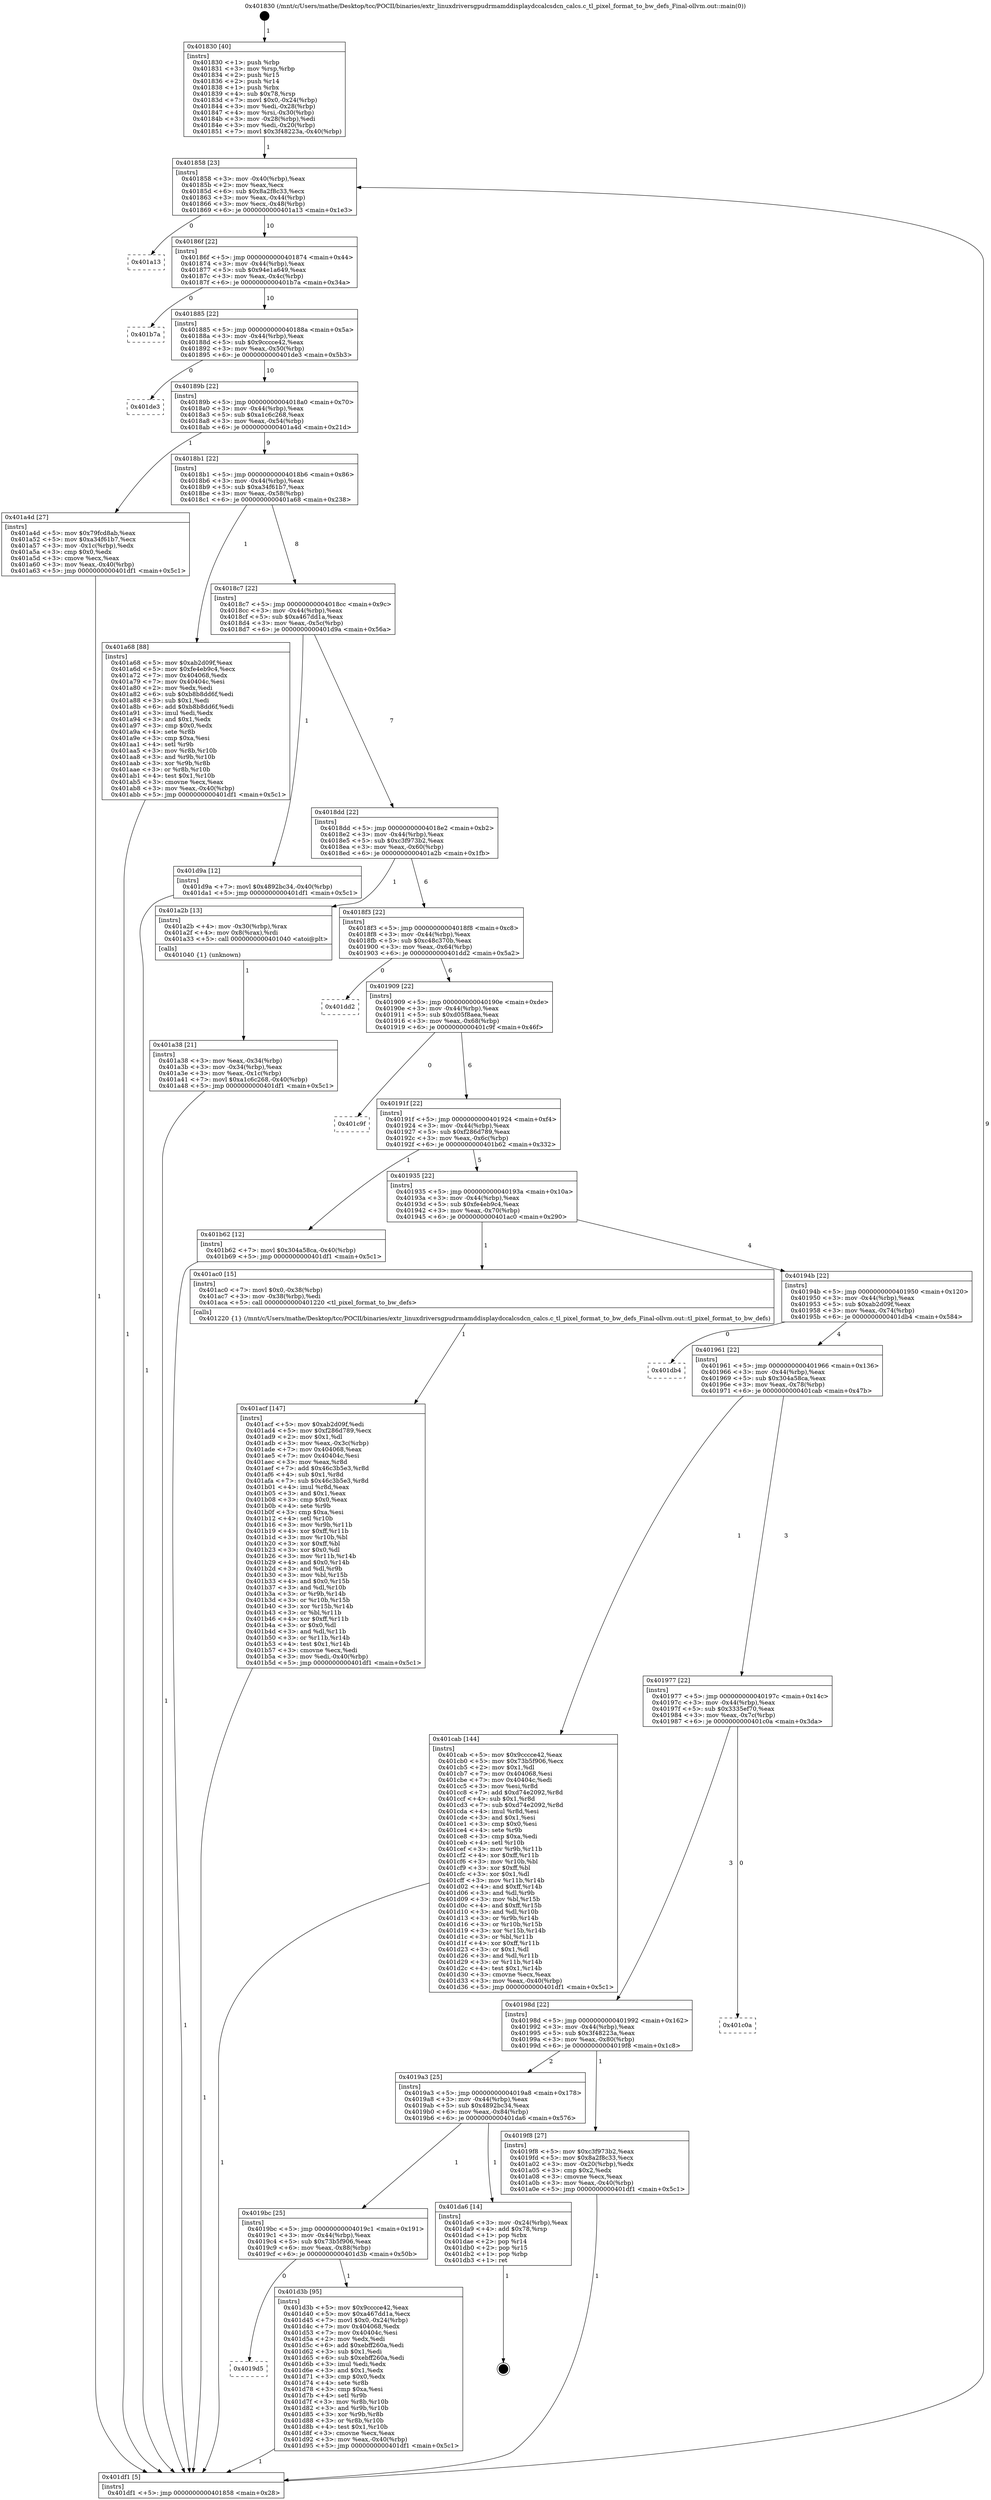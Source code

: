 digraph "0x401830" {
  label = "0x401830 (/mnt/c/Users/mathe/Desktop/tcc/POCII/binaries/extr_linuxdriversgpudrmamddisplaydccalcsdcn_calcs.c_tl_pixel_format_to_bw_defs_Final-ollvm.out::main(0))"
  labelloc = "t"
  node[shape=record]

  Entry [label="",width=0.3,height=0.3,shape=circle,fillcolor=black,style=filled]
  "0x401858" [label="{
     0x401858 [23]\l
     | [instrs]\l
     &nbsp;&nbsp;0x401858 \<+3\>: mov -0x40(%rbp),%eax\l
     &nbsp;&nbsp;0x40185b \<+2\>: mov %eax,%ecx\l
     &nbsp;&nbsp;0x40185d \<+6\>: sub $0x8a2f8c33,%ecx\l
     &nbsp;&nbsp;0x401863 \<+3\>: mov %eax,-0x44(%rbp)\l
     &nbsp;&nbsp;0x401866 \<+3\>: mov %ecx,-0x48(%rbp)\l
     &nbsp;&nbsp;0x401869 \<+6\>: je 0000000000401a13 \<main+0x1e3\>\l
  }"]
  "0x401a13" [label="{
     0x401a13\l
  }", style=dashed]
  "0x40186f" [label="{
     0x40186f [22]\l
     | [instrs]\l
     &nbsp;&nbsp;0x40186f \<+5\>: jmp 0000000000401874 \<main+0x44\>\l
     &nbsp;&nbsp;0x401874 \<+3\>: mov -0x44(%rbp),%eax\l
     &nbsp;&nbsp;0x401877 \<+5\>: sub $0x94e1a649,%eax\l
     &nbsp;&nbsp;0x40187c \<+3\>: mov %eax,-0x4c(%rbp)\l
     &nbsp;&nbsp;0x40187f \<+6\>: je 0000000000401b7a \<main+0x34a\>\l
  }"]
  Exit [label="",width=0.3,height=0.3,shape=circle,fillcolor=black,style=filled,peripheries=2]
  "0x401b7a" [label="{
     0x401b7a\l
  }", style=dashed]
  "0x401885" [label="{
     0x401885 [22]\l
     | [instrs]\l
     &nbsp;&nbsp;0x401885 \<+5\>: jmp 000000000040188a \<main+0x5a\>\l
     &nbsp;&nbsp;0x40188a \<+3\>: mov -0x44(%rbp),%eax\l
     &nbsp;&nbsp;0x40188d \<+5\>: sub $0x9cccce42,%eax\l
     &nbsp;&nbsp;0x401892 \<+3\>: mov %eax,-0x50(%rbp)\l
     &nbsp;&nbsp;0x401895 \<+6\>: je 0000000000401de3 \<main+0x5b3\>\l
  }"]
  "0x4019d5" [label="{
     0x4019d5\l
  }", style=dashed]
  "0x401de3" [label="{
     0x401de3\l
  }", style=dashed]
  "0x40189b" [label="{
     0x40189b [22]\l
     | [instrs]\l
     &nbsp;&nbsp;0x40189b \<+5\>: jmp 00000000004018a0 \<main+0x70\>\l
     &nbsp;&nbsp;0x4018a0 \<+3\>: mov -0x44(%rbp),%eax\l
     &nbsp;&nbsp;0x4018a3 \<+5\>: sub $0xa1c6c268,%eax\l
     &nbsp;&nbsp;0x4018a8 \<+3\>: mov %eax,-0x54(%rbp)\l
     &nbsp;&nbsp;0x4018ab \<+6\>: je 0000000000401a4d \<main+0x21d\>\l
  }"]
  "0x401d3b" [label="{
     0x401d3b [95]\l
     | [instrs]\l
     &nbsp;&nbsp;0x401d3b \<+5\>: mov $0x9cccce42,%eax\l
     &nbsp;&nbsp;0x401d40 \<+5\>: mov $0xa467dd1a,%ecx\l
     &nbsp;&nbsp;0x401d45 \<+7\>: movl $0x0,-0x24(%rbp)\l
     &nbsp;&nbsp;0x401d4c \<+7\>: mov 0x404068,%edx\l
     &nbsp;&nbsp;0x401d53 \<+7\>: mov 0x40404c,%esi\l
     &nbsp;&nbsp;0x401d5a \<+2\>: mov %edx,%edi\l
     &nbsp;&nbsp;0x401d5c \<+6\>: add $0xebff260a,%edi\l
     &nbsp;&nbsp;0x401d62 \<+3\>: sub $0x1,%edi\l
     &nbsp;&nbsp;0x401d65 \<+6\>: sub $0xebff260a,%edi\l
     &nbsp;&nbsp;0x401d6b \<+3\>: imul %edi,%edx\l
     &nbsp;&nbsp;0x401d6e \<+3\>: and $0x1,%edx\l
     &nbsp;&nbsp;0x401d71 \<+3\>: cmp $0x0,%edx\l
     &nbsp;&nbsp;0x401d74 \<+4\>: sete %r8b\l
     &nbsp;&nbsp;0x401d78 \<+3\>: cmp $0xa,%esi\l
     &nbsp;&nbsp;0x401d7b \<+4\>: setl %r9b\l
     &nbsp;&nbsp;0x401d7f \<+3\>: mov %r8b,%r10b\l
     &nbsp;&nbsp;0x401d82 \<+3\>: and %r9b,%r10b\l
     &nbsp;&nbsp;0x401d85 \<+3\>: xor %r9b,%r8b\l
     &nbsp;&nbsp;0x401d88 \<+3\>: or %r8b,%r10b\l
     &nbsp;&nbsp;0x401d8b \<+4\>: test $0x1,%r10b\l
     &nbsp;&nbsp;0x401d8f \<+3\>: cmovne %ecx,%eax\l
     &nbsp;&nbsp;0x401d92 \<+3\>: mov %eax,-0x40(%rbp)\l
     &nbsp;&nbsp;0x401d95 \<+5\>: jmp 0000000000401df1 \<main+0x5c1\>\l
  }"]
  "0x401a4d" [label="{
     0x401a4d [27]\l
     | [instrs]\l
     &nbsp;&nbsp;0x401a4d \<+5\>: mov $0x79fcd8ab,%eax\l
     &nbsp;&nbsp;0x401a52 \<+5\>: mov $0xa34f61b7,%ecx\l
     &nbsp;&nbsp;0x401a57 \<+3\>: mov -0x1c(%rbp),%edx\l
     &nbsp;&nbsp;0x401a5a \<+3\>: cmp $0x0,%edx\l
     &nbsp;&nbsp;0x401a5d \<+3\>: cmove %ecx,%eax\l
     &nbsp;&nbsp;0x401a60 \<+3\>: mov %eax,-0x40(%rbp)\l
     &nbsp;&nbsp;0x401a63 \<+5\>: jmp 0000000000401df1 \<main+0x5c1\>\l
  }"]
  "0x4018b1" [label="{
     0x4018b1 [22]\l
     | [instrs]\l
     &nbsp;&nbsp;0x4018b1 \<+5\>: jmp 00000000004018b6 \<main+0x86\>\l
     &nbsp;&nbsp;0x4018b6 \<+3\>: mov -0x44(%rbp),%eax\l
     &nbsp;&nbsp;0x4018b9 \<+5\>: sub $0xa34f61b7,%eax\l
     &nbsp;&nbsp;0x4018be \<+3\>: mov %eax,-0x58(%rbp)\l
     &nbsp;&nbsp;0x4018c1 \<+6\>: je 0000000000401a68 \<main+0x238\>\l
  }"]
  "0x4019bc" [label="{
     0x4019bc [25]\l
     | [instrs]\l
     &nbsp;&nbsp;0x4019bc \<+5\>: jmp 00000000004019c1 \<main+0x191\>\l
     &nbsp;&nbsp;0x4019c1 \<+3\>: mov -0x44(%rbp),%eax\l
     &nbsp;&nbsp;0x4019c4 \<+5\>: sub $0x73b5f906,%eax\l
     &nbsp;&nbsp;0x4019c9 \<+6\>: mov %eax,-0x88(%rbp)\l
     &nbsp;&nbsp;0x4019cf \<+6\>: je 0000000000401d3b \<main+0x50b\>\l
  }"]
  "0x401a68" [label="{
     0x401a68 [88]\l
     | [instrs]\l
     &nbsp;&nbsp;0x401a68 \<+5\>: mov $0xab2d09f,%eax\l
     &nbsp;&nbsp;0x401a6d \<+5\>: mov $0xfe4eb9c4,%ecx\l
     &nbsp;&nbsp;0x401a72 \<+7\>: mov 0x404068,%edx\l
     &nbsp;&nbsp;0x401a79 \<+7\>: mov 0x40404c,%esi\l
     &nbsp;&nbsp;0x401a80 \<+2\>: mov %edx,%edi\l
     &nbsp;&nbsp;0x401a82 \<+6\>: sub $0xb8b8dd6f,%edi\l
     &nbsp;&nbsp;0x401a88 \<+3\>: sub $0x1,%edi\l
     &nbsp;&nbsp;0x401a8b \<+6\>: add $0xb8b8dd6f,%edi\l
     &nbsp;&nbsp;0x401a91 \<+3\>: imul %edi,%edx\l
     &nbsp;&nbsp;0x401a94 \<+3\>: and $0x1,%edx\l
     &nbsp;&nbsp;0x401a97 \<+3\>: cmp $0x0,%edx\l
     &nbsp;&nbsp;0x401a9a \<+4\>: sete %r8b\l
     &nbsp;&nbsp;0x401a9e \<+3\>: cmp $0xa,%esi\l
     &nbsp;&nbsp;0x401aa1 \<+4\>: setl %r9b\l
     &nbsp;&nbsp;0x401aa5 \<+3\>: mov %r8b,%r10b\l
     &nbsp;&nbsp;0x401aa8 \<+3\>: and %r9b,%r10b\l
     &nbsp;&nbsp;0x401aab \<+3\>: xor %r9b,%r8b\l
     &nbsp;&nbsp;0x401aae \<+3\>: or %r8b,%r10b\l
     &nbsp;&nbsp;0x401ab1 \<+4\>: test $0x1,%r10b\l
     &nbsp;&nbsp;0x401ab5 \<+3\>: cmovne %ecx,%eax\l
     &nbsp;&nbsp;0x401ab8 \<+3\>: mov %eax,-0x40(%rbp)\l
     &nbsp;&nbsp;0x401abb \<+5\>: jmp 0000000000401df1 \<main+0x5c1\>\l
  }"]
  "0x4018c7" [label="{
     0x4018c7 [22]\l
     | [instrs]\l
     &nbsp;&nbsp;0x4018c7 \<+5\>: jmp 00000000004018cc \<main+0x9c\>\l
     &nbsp;&nbsp;0x4018cc \<+3\>: mov -0x44(%rbp),%eax\l
     &nbsp;&nbsp;0x4018cf \<+5\>: sub $0xa467dd1a,%eax\l
     &nbsp;&nbsp;0x4018d4 \<+3\>: mov %eax,-0x5c(%rbp)\l
     &nbsp;&nbsp;0x4018d7 \<+6\>: je 0000000000401d9a \<main+0x56a\>\l
  }"]
  "0x401da6" [label="{
     0x401da6 [14]\l
     | [instrs]\l
     &nbsp;&nbsp;0x401da6 \<+3\>: mov -0x24(%rbp),%eax\l
     &nbsp;&nbsp;0x401da9 \<+4\>: add $0x78,%rsp\l
     &nbsp;&nbsp;0x401dad \<+1\>: pop %rbx\l
     &nbsp;&nbsp;0x401dae \<+2\>: pop %r14\l
     &nbsp;&nbsp;0x401db0 \<+2\>: pop %r15\l
     &nbsp;&nbsp;0x401db2 \<+1\>: pop %rbp\l
     &nbsp;&nbsp;0x401db3 \<+1\>: ret\l
  }"]
  "0x401d9a" [label="{
     0x401d9a [12]\l
     | [instrs]\l
     &nbsp;&nbsp;0x401d9a \<+7\>: movl $0x4892bc34,-0x40(%rbp)\l
     &nbsp;&nbsp;0x401da1 \<+5\>: jmp 0000000000401df1 \<main+0x5c1\>\l
  }"]
  "0x4018dd" [label="{
     0x4018dd [22]\l
     | [instrs]\l
     &nbsp;&nbsp;0x4018dd \<+5\>: jmp 00000000004018e2 \<main+0xb2\>\l
     &nbsp;&nbsp;0x4018e2 \<+3\>: mov -0x44(%rbp),%eax\l
     &nbsp;&nbsp;0x4018e5 \<+5\>: sub $0xc3f973b2,%eax\l
     &nbsp;&nbsp;0x4018ea \<+3\>: mov %eax,-0x60(%rbp)\l
     &nbsp;&nbsp;0x4018ed \<+6\>: je 0000000000401a2b \<main+0x1fb\>\l
  }"]
  "0x401acf" [label="{
     0x401acf [147]\l
     | [instrs]\l
     &nbsp;&nbsp;0x401acf \<+5\>: mov $0xab2d09f,%edi\l
     &nbsp;&nbsp;0x401ad4 \<+5\>: mov $0xf286d789,%ecx\l
     &nbsp;&nbsp;0x401ad9 \<+2\>: mov $0x1,%dl\l
     &nbsp;&nbsp;0x401adb \<+3\>: mov %eax,-0x3c(%rbp)\l
     &nbsp;&nbsp;0x401ade \<+7\>: mov 0x404068,%eax\l
     &nbsp;&nbsp;0x401ae5 \<+7\>: mov 0x40404c,%esi\l
     &nbsp;&nbsp;0x401aec \<+3\>: mov %eax,%r8d\l
     &nbsp;&nbsp;0x401aef \<+7\>: add $0x46c3b5e3,%r8d\l
     &nbsp;&nbsp;0x401af6 \<+4\>: sub $0x1,%r8d\l
     &nbsp;&nbsp;0x401afa \<+7\>: sub $0x46c3b5e3,%r8d\l
     &nbsp;&nbsp;0x401b01 \<+4\>: imul %r8d,%eax\l
     &nbsp;&nbsp;0x401b05 \<+3\>: and $0x1,%eax\l
     &nbsp;&nbsp;0x401b08 \<+3\>: cmp $0x0,%eax\l
     &nbsp;&nbsp;0x401b0b \<+4\>: sete %r9b\l
     &nbsp;&nbsp;0x401b0f \<+3\>: cmp $0xa,%esi\l
     &nbsp;&nbsp;0x401b12 \<+4\>: setl %r10b\l
     &nbsp;&nbsp;0x401b16 \<+3\>: mov %r9b,%r11b\l
     &nbsp;&nbsp;0x401b19 \<+4\>: xor $0xff,%r11b\l
     &nbsp;&nbsp;0x401b1d \<+3\>: mov %r10b,%bl\l
     &nbsp;&nbsp;0x401b20 \<+3\>: xor $0xff,%bl\l
     &nbsp;&nbsp;0x401b23 \<+3\>: xor $0x0,%dl\l
     &nbsp;&nbsp;0x401b26 \<+3\>: mov %r11b,%r14b\l
     &nbsp;&nbsp;0x401b29 \<+4\>: and $0x0,%r14b\l
     &nbsp;&nbsp;0x401b2d \<+3\>: and %dl,%r9b\l
     &nbsp;&nbsp;0x401b30 \<+3\>: mov %bl,%r15b\l
     &nbsp;&nbsp;0x401b33 \<+4\>: and $0x0,%r15b\l
     &nbsp;&nbsp;0x401b37 \<+3\>: and %dl,%r10b\l
     &nbsp;&nbsp;0x401b3a \<+3\>: or %r9b,%r14b\l
     &nbsp;&nbsp;0x401b3d \<+3\>: or %r10b,%r15b\l
     &nbsp;&nbsp;0x401b40 \<+3\>: xor %r15b,%r14b\l
     &nbsp;&nbsp;0x401b43 \<+3\>: or %bl,%r11b\l
     &nbsp;&nbsp;0x401b46 \<+4\>: xor $0xff,%r11b\l
     &nbsp;&nbsp;0x401b4a \<+3\>: or $0x0,%dl\l
     &nbsp;&nbsp;0x401b4d \<+3\>: and %dl,%r11b\l
     &nbsp;&nbsp;0x401b50 \<+3\>: or %r11b,%r14b\l
     &nbsp;&nbsp;0x401b53 \<+4\>: test $0x1,%r14b\l
     &nbsp;&nbsp;0x401b57 \<+3\>: cmovne %ecx,%edi\l
     &nbsp;&nbsp;0x401b5a \<+3\>: mov %edi,-0x40(%rbp)\l
     &nbsp;&nbsp;0x401b5d \<+5\>: jmp 0000000000401df1 \<main+0x5c1\>\l
  }"]
  "0x401a2b" [label="{
     0x401a2b [13]\l
     | [instrs]\l
     &nbsp;&nbsp;0x401a2b \<+4\>: mov -0x30(%rbp),%rax\l
     &nbsp;&nbsp;0x401a2f \<+4\>: mov 0x8(%rax),%rdi\l
     &nbsp;&nbsp;0x401a33 \<+5\>: call 0000000000401040 \<atoi@plt\>\l
     | [calls]\l
     &nbsp;&nbsp;0x401040 \{1\} (unknown)\l
  }"]
  "0x4018f3" [label="{
     0x4018f3 [22]\l
     | [instrs]\l
     &nbsp;&nbsp;0x4018f3 \<+5\>: jmp 00000000004018f8 \<main+0xc8\>\l
     &nbsp;&nbsp;0x4018f8 \<+3\>: mov -0x44(%rbp),%eax\l
     &nbsp;&nbsp;0x4018fb \<+5\>: sub $0xc48c370b,%eax\l
     &nbsp;&nbsp;0x401900 \<+3\>: mov %eax,-0x64(%rbp)\l
     &nbsp;&nbsp;0x401903 \<+6\>: je 0000000000401dd2 \<main+0x5a2\>\l
  }"]
  "0x401a38" [label="{
     0x401a38 [21]\l
     | [instrs]\l
     &nbsp;&nbsp;0x401a38 \<+3\>: mov %eax,-0x34(%rbp)\l
     &nbsp;&nbsp;0x401a3b \<+3\>: mov -0x34(%rbp),%eax\l
     &nbsp;&nbsp;0x401a3e \<+3\>: mov %eax,-0x1c(%rbp)\l
     &nbsp;&nbsp;0x401a41 \<+7\>: movl $0xa1c6c268,-0x40(%rbp)\l
     &nbsp;&nbsp;0x401a48 \<+5\>: jmp 0000000000401df1 \<main+0x5c1\>\l
  }"]
  "0x401dd2" [label="{
     0x401dd2\l
  }", style=dashed]
  "0x401909" [label="{
     0x401909 [22]\l
     | [instrs]\l
     &nbsp;&nbsp;0x401909 \<+5\>: jmp 000000000040190e \<main+0xde\>\l
     &nbsp;&nbsp;0x40190e \<+3\>: mov -0x44(%rbp),%eax\l
     &nbsp;&nbsp;0x401911 \<+5\>: sub $0xd05f8aea,%eax\l
     &nbsp;&nbsp;0x401916 \<+3\>: mov %eax,-0x68(%rbp)\l
     &nbsp;&nbsp;0x401919 \<+6\>: je 0000000000401c9f \<main+0x46f\>\l
  }"]
  "0x401830" [label="{
     0x401830 [40]\l
     | [instrs]\l
     &nbsp;&nbsp;0x401830 \<+1\>: push %rbp\l
     &nbsp;&nbsp;0x401831 \<+3\>: mov %rsp,%rbp\l
     &nbsp;&nbsp;0x401834 \<+2\>: push %r15\l
     &nbsp;&nbsp;0x401836 \<+2\>: push %r14\l
     &nbsp;&nbsp;0x401838 \<+1\>: push %rbx\l
     &nbsp;&nbsp;0x401839 \<+4\>: sub $0x78,%rsp\l
     &nbsp;&nbsp;0x40183d \<+7\>: movl $0x0,-0x24(%rbp)\l
     &nbsp;&nbsp;0x401844 \<+3\>: mov %edi,-0x28(%rbp)\l
     &nbsp;&nbsp;0x401847 \<+4\>: mov %rsi,-0x30(%rbp)\l
     &nbsp;&nbsp;0x40184b \<+3\>: mov -0x28(%rbp),%edi\l
     &nbsp;&nbsp;0x40184e \<+3\>: mov %edi,-0x20(%rbp)\l
     &nbsp;&nbsp;0x401851 \<+7\>: movl $0x3f48223a,-0x40(%rbp)\l
  }"]
  "0x401c9f" [label="{
     0x401c9f\l
  }", style=dashed]
  "0x40191f" [label="{
     0x40191f [22]\l
     | [instrs]\l
     &nbsp;&nbsp;0x40191f \<+5\>: jmp 0000000000401924 \<main+0xf4\>\l
     &nbsp;&nbsp;0x401924 \<+3\>: mov -0x44(%rbp),%eax\l
     &nbsp;&nbsp;0x401927 \<+5\>: sub $0xf286d789,%eax\l
     &nbsp;&nbsp;0x40192c \<+3\>: mov %eax,-0x6c(%rbp)\l
     &nbsp;&nbsp;0x40192f \<+6\>: je 0000000000401b62 \<main+0x332\>\l
  }"]
  "0x401df1" [label="{
     0x401df1 [5]\l
     | [instrs]\l
     &nbsp;&nbsp;0x401df1 \<+5\>: jmp 0000000000401858 \<main+0x28\>\l
  }"]
  "0x401b62" [label="{
     0x401b62 [12]\l
     | [instrs]\l
     &nbsp;&nbsp;0x401b62 \<+7\>: movl $0x304a58ca,-0x40(%rbp)\l
     &nbsp;&nbsp;0x401b69 \<+5\>: jmp 0000000000401df1 \<main+0x5c1\>\l
  }"]
  "0x401935" [label="{
     0x401935 [22]\l
     | [instrs]\l
     &nbsp;&nbsp;0x401935 \<+5\>: jmp 000000000040193a \<main+0x10a\>\l
     &nbsp;&nbsp;0x40193a \<+3\>: mov -0x44(%rbp),%eax\l
     &nbsp;&nbsp;0x40193d \<+5\>: sub $0xfe4eb9c4,%eax\l
     &nbsp;&nbsp;0x401942 \<+3\>: mov %eax,-0x70(%rbp)\l
     &nbsp;&nbsp;0x401945 \<+6\>: je 0000000000401ac0 \<main+0x290\>\l
  }"]
  "0x4019a3" [label="{
     0x4019a3 [25]\l
     | [instrs]\l
     &nbsp;&nbsp;0x4019a3 \<+5\>: jmp 00000000004019a8 \<main+0x178\>\l
     &nbsp;&nbsp;0x4019a8 \<+3\>: mov -0x44(%rbp),%eax\l
     &nbsp;&nbsp;0x4019ab \<+5\>: sub $0x4892bc34,%eax\l
     &nbsp;&nbsp;0x4019b0 \<+6\>: mov %eax,-0x84(%rbp)\l
     &nbsp;&nbsp;0x4019b6 \<+6\>: je 0000000000401da6 \<main+0x576\>\l
  }"]
  "0x401ac0" [label="{
     0x401ac0 [15]\l
     | [instrs]\l
     &nbsp;&nbsp;0x401ac0 \<+7\>: movl $0x0,-0x38(%rbp)\l
     &nbsp;&nbsp;0x401ac7 \<+3\>: mov -0x38(%rbp),%edi\l
     &nbsp;&nbsp;0x401aca \<+5\>: call 0000000000401220 \<tl_pixel_format_to_bw_defs\>\l
     | [calls]\l
     &nbsp;&nbsp;0x401220 \{1\} (/mnt/c/Users/mathe/Desktop/tcc/POCII/binaries/extr_linuxdriversgpudrmamddisplaydccalcsdcn_calcs.c_tl_pixel_format_to_bw_defs_Final-ollvm.out::tl_pixel_format_to_bw_defs)\l
  }"]
  "0x40194b" [label="{
     0x40194b [22]\l
     | [instrs]\l
     &nbsp;&nbsp;0x40194b \<+5\>: jmp 0000000000401950 \<main+0x120\>\l
     &nbsp;&nbsp;0x401950 \<+3\>: mov -0x44(%rbp),%eax\l
     &nbsp;&nbsp;0x401953 \<+5\>: sub $0xab2d09f,%eax\l
     &nbsp;&nbsp;0x401958 \<+3\>: mov %eax,-0x74(%rbp)\l
     &nbsp;&nbsp;0x40195b \<+6\>: je 0000000000401db4 \<main+0x584\>\l
  }"]
  "0x4019f8" [label="{
     0x4019f8 [27]\l
     | [instrs]\l
     &nbsp;&nbsp;0x4019f8 \<+5\>: mov $0xc3f973b2,%eax\l
     &nbsp;&nbsp;0x4019fd \<+5\>: mov $0x8a2f8c33,%ecx\l
     &nbsp;&nbsp;0x401a02 \<+3\>: mov -0x20(%rbp),%edx\l
     &nbsp;&nbsp;0x401a05 \<+3\>: cmp $0x2,%edx\l
     &nbsp;&nbsp;0x401a08 \<+3\>: cmovne %ecx,%eax\l
     &nbsp;&nbsp;0x401a0b \<+3\>: mov %eax,-0x40(%rbp)\l
     &nbsp;&nbsp;0x401a0e \<+5\>: jmp 0000000000401df1 \<main+0x5c1\>\l
  }"]
  "0x401db4" [label="{
     0x401db4\l
  }", style=dashed]
  "0x401961" [label="{
     0x401961 [22]\l
     | [instrs]\l
     &nbsp;&nbsp;0x401961 \<+5\>: jmp 0000000000401966 \<main+0x136\>\l
     &nbsp;&nbsp;0x401966 \<+3\>: mov -0x44(%rbp),%eax\l
     &nbsp;&nbsp;0x401969 \<+5\>: sub $0x304a58ca,%eax\l
     &nbsp;&nbsp;0x40196e \<+3\>: mov %eax,-0x78(%rbp)\l
     &nbsp;&nbsp;0x401971 \<+6\>: je 0000000000401cab \<main+0x47b\>\l
  }"]
  "0x40198d" [label="{
     0x40198d [22]\l
     | [instrs]\l
     &nbsp;&nbsp;0x40198d \<+5\>: jmp 0000000000401992 \<main+0x162\>\l
     &nbsp;&nbsp;0x401992 \<+3\>: mov -0x44(%rbp),%eax\l
     &nbsp;&nbsp;0x401995 \<+5\>: sub $0x3f48223a,%eax\l
     &nbsp;&nbsp;0x40199a \<+3\>: mov %eax,-0x80(%rbp)\l
     &nbsp;&nbsp;0x40199d \<+6\>: je 00000000004019f8 \<main+0x1c8\>\l
  }"]
  "0x401cab" [label="{
     0x401cab [144]\l
     | [instrs]\l
     &nbsp;&nbsp;0x401cab \<+5\>: mov $0x9cccce42,%eax\l
     &nbsp;&nbsp;0x401cb0 \<+5\>: mov $0x73b5f906,%ecx\l
     &nbsp;&nbsp;0x401cb5 \<+2\>: mov $0x1,%dl\l
     &nbsp;&nbsp;0x401cb7 \<+7\>: mov 0x404068,%esi\l
     &nbsp;&nbsp;0x401cbe \<+7\>: mov 0x40404c,%edi\l
     &nbsp;&nbsp;0x401cc5 \<+3\>: mov %esi,%r8d\l
     &nbsp;&nbsp;0x401cc8 \<+7\>: add $0xd74e2092,%r8d\l
     &nbsp;&nbsp;0x401ccf \<+4\>: sub $0x1,%r8d\l
     &nbsp;&nbsp;0x401cd3 \<+7\>: sub $0xd74e2092,%r8d\l
     &nbsp;&nbsp;0x401cda \<+4\>: imul %r8d,%esi\l
     &nbsp;&nbsp;0x401cde \<+3\>: and $0x1,%esi\l
     &nbsp;&nbsp;0x401ce1 \<+3\>: cmp $0x0,%esi\l
     &nbsp;&nbsp;0x401ce4 \<+4\>: sete %r9b\l
     &nbsp;&nbsp;0x401ce8 \<+3\>: cmp $0xa,%edi\l
     &nbsp;&nbsp;0x401ceb \<+4\>: setl %r10b\l
     &nbsp;&nbsp;0x401cef \<+3\>: mov %r9b,%r11b\l
     &nbsp;&nbsp;0x401cf2 \<+4\>: xor $0xff,%r11b\l
     &nbsp;&nbsp;0x401cf6 \<+3\>: mov %r10b,%bl\l
     &nbsp;&nbsp;0x401cf9 \<+3\>: xor $0xff,%bl\l
     &nbsp;&nbsp;0x401cfc \<+3\>: xor $0x1,%dl\l
     &nbsp;&nbsp;0x401cff \<+3\>: mov %r11b,%r14b\l
     &nbsp;&nbsp;0x401d02 \<+4\>: and $0xff,%r14b\l
     &nbsp;&nbsp;0x401d06 \<+3\>: and %dl,%r9b\l
     &nbsp;&nbsp;0x401d09 \<+3\>: mov %bl,%r15b\l
     &nbsp;&nbsp;0x401d0c \<+4\>: and $0xff,%r15b\l
     &nbsp;&nbsp;0x401d10 \<+3\>: and %dl,%r10b\l
     &nbsp;&nbsp;0x401d13 \<+3\>: or %r9b,%r14b\l
     &nbsp;&nbsp;0x401d16 \<+3\>: or %r10b,%r15b\l
     &nbsp;&nbsp;0x401d19 \<+3\>: xor %r15b,%r14b\l
     &nbsp;&nbsp;0x401d1c \<+3\>: or %bl,%r11b\l
     &nbsp;&nbsp;0x401d1f \<+4\>: xor $0xff,%r11b\l
     &nbsp;&nbsp;0x401d23 \<+3\>: or $0x1,%dl\l
     &nbsp;&nbsp;0x401d26 \<+3\>: and %dl,%r11b\l
     &nbsp;&nbsp;0x401d29 \<+3\>: or %r11b,%r14b\l
     &nbsp;&nbsp;0x401d2c \<+4\>: test $0x1,%r14b\l
     &nbsp;&nbsp;0x401d30 \<+3\>: cmovne %ecx,%eax\l
     &nbsp;&nbsp;0x401d33 \<+3\>: mov %eax,-0x40(%rbp)\l
     &nbsp;&nbsp;0x401d36 \<+5\>: jmp 0000000000401df1 \<main+0x5c1\>\l
  }"]
  "0x401977" [label="{
     0x401977 [22]\l
     | [instrs]\l
     &nbsp;&nbsp;0x401977 \<+5\>: jmp 000000000040197c \<main+0x14c\>\l
     &nbsp;&nbsp;0x40197c \<+3\>: mov -0x44(%rbp),%eax\l
     &nbsp;&nbsp;0x40197f \<+5\>: sub $0x3335ef70,%eax\l
     &nbsp;&nbsp;0x401984 \<+3\>: mov %eax,-0x7c(%rbp)\l
     &nbsp;&nbsp;0x401987 \<+6\>: je 0000000000401c0a \<main+0x3da\>\l
  }"]
  "0x401c0a" [label="{
     0x401c0a\l
  }", style=dashed]
  Entry -> "0x401830" [label=" 1"]
  "0x401858" -> "0x401a13" [label=" 0"]
  "0x401858" -> "0x40186f" [label=" 10"]
  "0x401da6" -> Exit [label=" 1"]
  "0x40186f" -> "0x401b7a" [label=" 0"]
  "0x40186f" -> "0x401885" [label=" 10"]
  "0x401d9a" -> "0x401df1" [label=" 1"]
  "0x401885" -> "0x401de3" [label=" 0"]
  "0x401885" -> "0x40189b" [label=" 10"]
  "0x401d3b" -> "0x401df1" [label=" 1"]
  "0x40189b" -> "0x401a4d" [label=" 1"]
  "0x40189b" -> "0x4018b1" [label=" 9"]
  "0x4019bc" -> "0x4019d5" [label=" 0"]
  "0x4018b1" -> "0x401a68" [label=" 1"]
  "0x4018b1" -> "0x4018c7" [label=" 8"]
  "0x4019bc" -> "0x401d3b" [label=" 1"]
  "0x4018c7" -> "0x401d9a" [label=" 1"]
  "0x4018c7" -> "0x4018dd" [label=" 7"]
  "0x4019a3" -> "0x4019bc" [label=" 1"]
  "0x4018dd" -> "0x401a2b" [label=" 1"]
  "0x4018dd" -> "0x4018f3" [label=" 6"]
  "0x4019a3" -> "0x401da6" [label=" 1"]
  "0x4018f3" -> "0x401dd2" [label=" 0"]
  "0x4018f3" -> "0x401909" [label=" 6"]
  "0x401cab" -> "0x401df1" [label=" 1"]
  "0x401909" -> "0x401c9f" [label=" 0"]
  "0x401909" -> "0x40191f" [label=" 6"]
  "0x401b62" -> "0x401df1" [label=" 1"]
  "0x40191f" -> "0x401b62" [label=" 1"]
  "0x40191f" -> "0x401935" [label=" 5"]
  "0x401acf" -> "0x401df1" [label=" 1"]
  "0x401935" -> "0x401ac0" [label=" 1"]
  "0x401935" -> "0x40194b" [label=" 4"]
  "0x401ac0" -> "0x401acf" [label=" 1"]
  "0x40194b" -> "0x401db4" [label=" 0"]
  "0x40194b" -> "0x401961" [label=" 4"]
  "0x401a68" -> "0x401df1" [label=" 1"]
  "0x401961" -> "0x401cab" [label=" 1"]
  "0x401961" -> "0x401977" [label=" 3"]
  "0x401a38" -> "0x401df1" [label=" 1"]
  "0x401977" -> "0x401c0a" [label=" 0"]
  "0x401977" -> "0x40198d" [label=" 3"]
  "0x401a4d" -> "0x401df1" [label=" 1"]
  "0x40198d" -> "0x4019f8" [label=" 1"]
  "0x40198d" -> "0x4019a3" [label=" 2"]
  "0x4019f8" -> "0x401df1" [label=" 1"]
  "0x401830" -> "0x401858" [label=" 1"]
  "0x401df1" -> "0x401858" [label=" 9"]
  "0x401a2b" -> "0x401a38" [label=" 1"]
}
